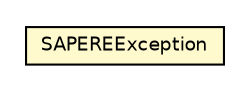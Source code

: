 #!/usr/local/bin/dot
#
# Class diagram 
# Generated by UmlGraph version 4.4 (http://www.spinellis.gr/sw/umlgraph)
#

digraph G {
	edge [fontname="Helvetica",fontsize=10,labelfontname="Helvetica",labelfontsize=10];
	node [fontname="Helvetica",fontsize=10,shape=plaintext];
	// it.apice.sapere.api.SAPEREException
	c14159 [label=<<table border="0" cellborder="1" cellspacing="0" cellpadding="2" port="p" bgcolor="lemonChiffon" href="./SAPEREException.html">
		<tr><td><table border="0" cellspacing="0" cellpadding="1">
			<tr><td> SAPEREException </td></tr>
		</table></td></tr>
		</table>>, fontname="Helvetica", fontcolor="black", fontsize=9.0];
}

